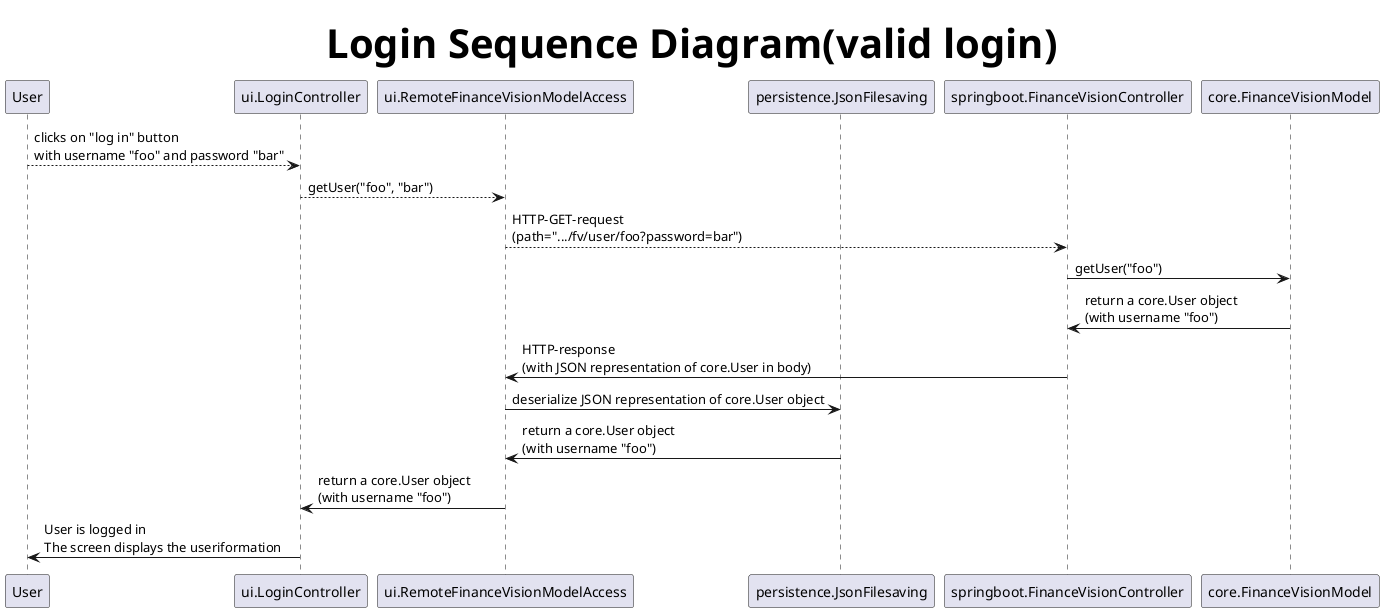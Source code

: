 @startuml sequence diagram
title <size:40>Login Sequence Diagram(valid login)

participant User
participant ui.LoginController
participant ui.RemoteFinanceVisionModelAccess
participant persistence.JsonFilesaving
participant springboot.FinanceVisionController
participant core.FinanceVisionModel


User --> ui.LoginController : clicks on "log in" button \nwith username "foo" and password "bar"
ui.LoginController --> ui.RemoteFinanceVisionModelAccess: getUser("foo", "bar")
ui.RemoteFinanceVisionModelAccess --> springboot.FinanceVisionController : HTTP-GET-request \n(path=".../fv/user/foo?password=bar")
springboot.FinanceVisionController -> core.FinanceVisionModel : getUser("foo")
core.FinanceVisionModel -> springboot.FinanceVisionController : return a core.User object \n(with username "foo")
springboot.FinanceVisionController -> ui.RemoteFinanceVisionModelAccess : HTTP-response \n(with JSON representation of core.User in body)
ui.RemoteFinanceVisionModelAccess -> persistence.JsonFilesaving : deserialize JSON representation of core.User object
persistence.JsonFilesaving -> ui.RemoteFinanceVisionModelAccess : return a core.User object\n(with username "foo")
ui.RemoteFinanceVisionModelAccess -> ui.LoginController : return a core.User object\n(with username "foo")
ui.LoginController -> User : User is logged in \nThe screen displays the useriformation


@enduml